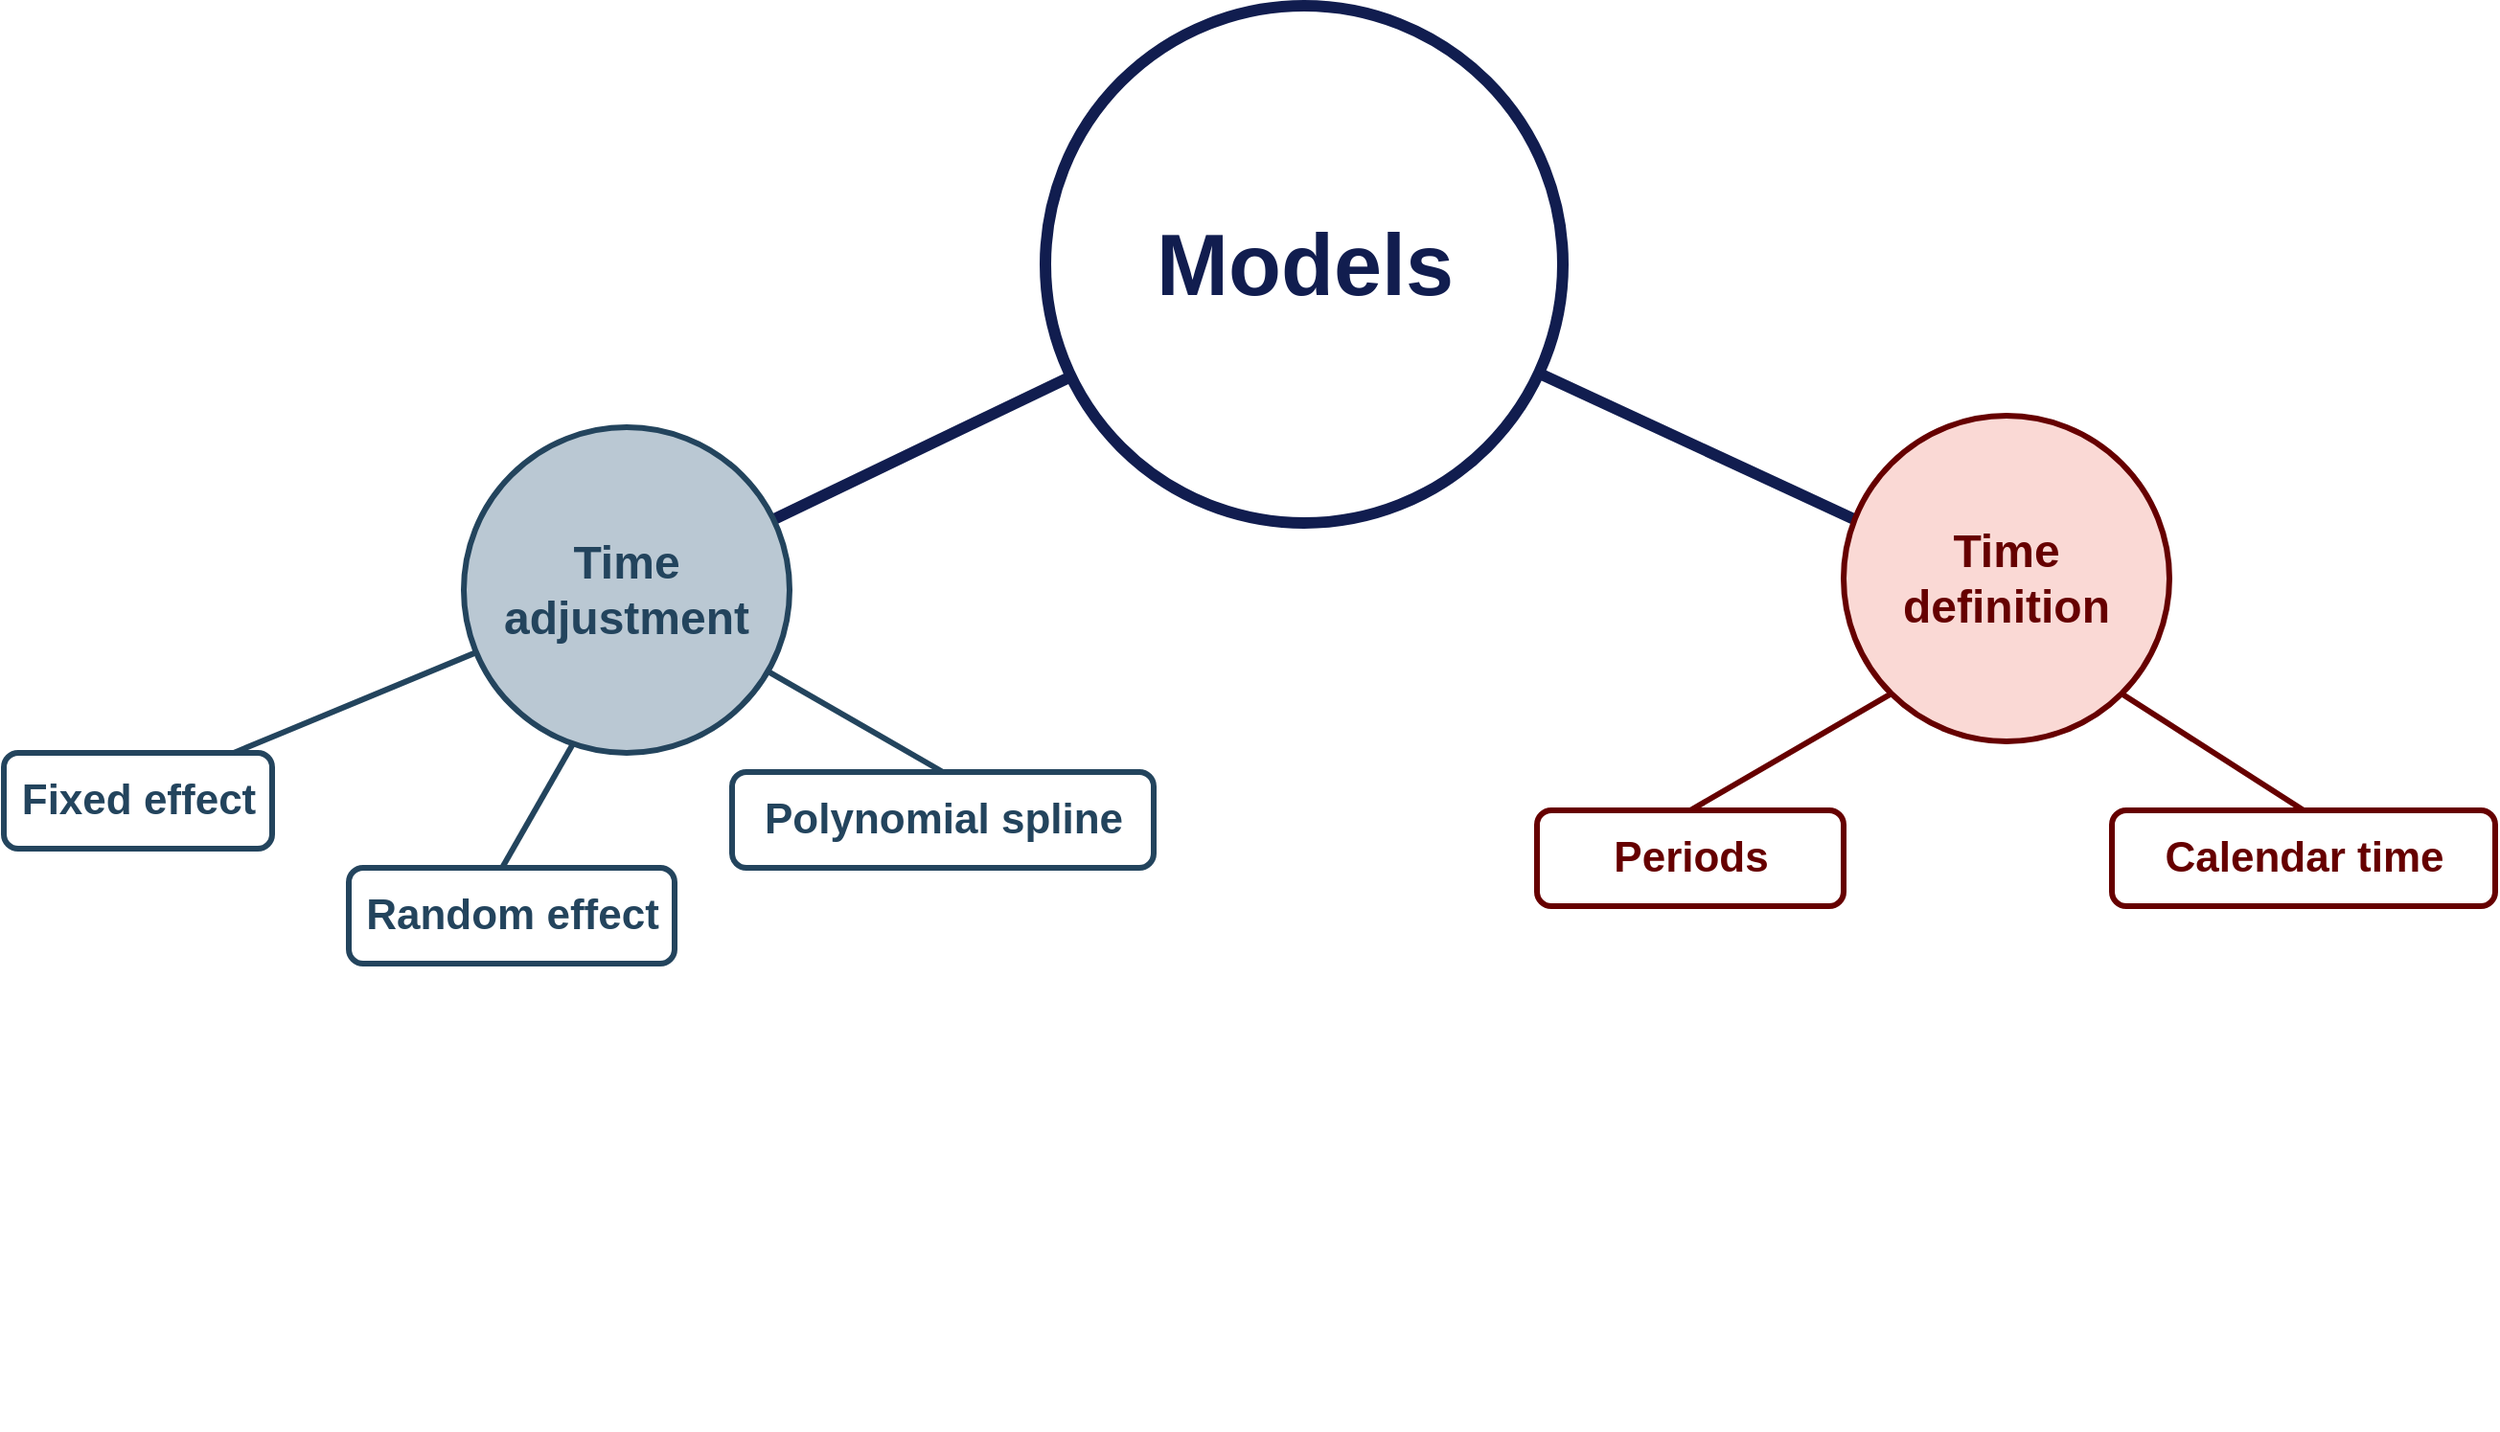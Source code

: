 <mxfile version="20.6.0" type="device"><diagram id="6a731a19-8d31-9384-78a2-239565b7b9f0" name="Page-1"><mxGraphModel dx="2426" dy="1358" grid="1" gridSize="10" guides="1" tooltips="1" connect="1" arrows="1" fold="1" page="1" pageScale="1" pageWidth="1169" pageHeight="827" background="none" math="0" shadow="0"><root><mxCell id="0"/><mxCell id="1" parent="0"/><mxCell id="1365" value="" style="edgeStyle=none;endArrow=none;strokeWidth=6;strokeColor=#111D4F;html=1;" parent="1" source="1515" edge="1"><mxGeometry x="-279" y="136.5" width="100" height="100" as="geometry"><mxPoint x="-279" y="236.5" as="sourcePoint"/><mxPoint x="977.921" y="299.17" as="targetPoint"/></mxGeometry></mxCell><mxCell id="1366" value="" style="edgeStyle=none;endArrow=none;strokeWidth=6;strokeColor=#111D4F;html=1;" parent="1" source="1515" target="1356" edge="1"><mxGeometry x="-229" y="123.81" width="100" height="100" as="geometry"><mxPoint x="617.752" y="212.684" as="sourcePoint"/><mxPoint x="-129" y="123.81" as="targetPoint"/></mxGeometry></mxCell><mxCell id="1472" value="&lt;font color=&quot;#660000&quot; style=&quot;font-size: 22px;&quot;&gt;&lt;b&gt;Calendar time&lt;/b&gt;&lt;/font&gt;" style="rounded=1;fillColor=#FFFFFF;strokeColor=#660000;strokeWidth=3;shadow=0;html=1;" parent="1" vertex="1"><mxGeometry x="1110" y="450" width="200" height="50" as="geometry"/></mxCell><mxCell id="1473" value="&lt;font color=&quot;#660000&quot; style=&quot;font-size: 22px;&quot;&gt;&lt;b&gt;Periods&lt;/b&gt;&lt;/font&gt;" style="rounded=1;fillColor=#FFFFFF;strokeColor=#660000;strokeWidth=3;shadow=0;html=1;" parent="1" vertex="1"><mxGeometry x="810" y="450" width="160" height="50" as="geometry"/></mxCell><mxCell id="1484" value="" style="edgeStyle=none;endArrow=none;strokeWidth=3;strokeColor=#660000;html=1;exitX=1;exitY=1;exitDx=0;exitDy=0;entryX=0.5;entryY=0;entryDx=0;entryDy=0;" parent="1" source="gMIIzpoCpYWTYFBvZLHu-1550" target="1472" edge="1"><mxGeometry x="333.5" y="-191" width="100" height="100" as="geometry"><mxPoint x="1090.565" y="412.202" as="sourcePoint"/><mxPoint x="433.5" y="-191" as="targetPoint"/></mxGeometry></mxCell><mxCell id="1485" value="" style="edgeStyle=none;endArrow=none;strokeWidth=3;strokeColor=#660000;html=1;exitX=0;exitY=1;exitDx=0;exitDy=0;entryX=0.5;entryY=0;entryDx=0;entryDy=0;" parent="1" source="gMIIzpoCpYWTYFBvZLHu-1550" target="1473" edge="1"><mxGeometry x="333.5" y="-191" width="100" height="100" as="geometry"><mxPoint x="1023.991" y="414.142" as="sourcePoint"/><mxPoint x="433.5" y="-191" as="targetPoint"/></mxGeometry></mxCell><mxCell id="1496" value="&lt;font color=&quot;#23445d&quot; size=&quot;1&quot; style=&quot;&quot;&gt;&lt;b style=&quot;font-size: 22px;&quot;&gt;Fixed effect&lt;/b&gt;&lt;/font&gt;" style="rounded=1;fillColor=#FFFFFF;strokeColor=#23445D;strokeWidth=3;shadow=0;html=1;fontColor=#FFFFFF;" parent="1" vertex="1"><mxGeometry x="10" y="420" width="140" height="50" as="geometry"/></mxCell><mxCell id="1497" value="&lt;font color=&quot;#23445d&quot; style=&quot;font-size: 22px;&quot;&gt;&lt;b&gt;Random effect&lt;/b&gt;&lt;/font&gt;" style="rounded=1;fillColor=#FFFFFF;strokeColor=#23445D;strokeWidth=3;shadow=0;html=1;fontColor=#FFFFFF;" parent="1" vertex="1"><mxGeometry x="190" y="480" width="170" height="50" as="geometry"/></mxCell><mxCell id="1509" value="" style="edgeStyle=none;endArrow=none;strokeWidth=3;strokeColor=#23445d;html=1;fillColor=#bac8d3;" parent="1" source="1356" edge="1"><mxGeometry x="-81.5" y="-91.19" width="100" height="100" as="geometry"><mxPoint x="-81.5" y="8.81" as="sourcePoint"/><mxPoint x="130" y="420" as="targetPoint"/></mxGeometry></mxCell><mxCell id="1510" value="" style="edgeStyle=none;endArrow=none;strokeWidth=3;strokeColor=#23445D;html=1;" parent="1" edge="1"><mxGeometry x="-81.5" y="-91.19" width="100" height="100" as="geometry"><mxPoint x="310" y="410" as="sourcePoint"/><mxPoint x="270" y="480" as="targetPoint"/></mxGeometry></mxCell><mxCell id="1515" value="&lt;font color=&quot;#111d4f&quot; style=&quot;font-size: 45px;&quot;&gt;Models&lt;/font&gt;" style="ellipse;whiteSpace=wrap;html=1;shadow=0;fontFamily=Helvetica;fontSize=30;align=center;strokeColor=#111D4F;strokeWidth=6;fillColor=#FFFFFF;fontStyle=1;sketch=0;fontColor=#333333;" parent="1" vertex="1"><mxGeometry x="553.5" y="30" width="270" height="270" as="geometry"/></mxCell><mxCell id="1542" style="edgeStyle=none;rounded=0;html=1;exitX=0.5;exitY=1;endArrow=none;endFill=0;jettySize=auto;orthogonalLoop=1;strokeColor=#736CA8;strokeWidth=2;fillColor=#64bbe2;fontSize=20;fontColor=#23445D;" parent="1" edge="1"><mxGeometry relative="1" as="geometry"><mxPoint x="137" y="771.5" as="sourcePoint"/><mxPoint x="137" y="771.5" as="targetPoint"/></mxGeometry></mxCell><mxCell id="gMIIzpoCpYWTYFBvZLHu-1542" value="" style="edgeStyle=none;endArrow=none;strokeWidth=3;strokeColor=#23445D;html=1;entryX=0.5;entryY=0;entryDx=0;entryDy=0;" edge="1" parent="1" source="1356" target="gMIIzpoCpYWTYFBvZLHu-1543"><mxGeometry x="-25.45" y="-100" width="100" height="100" as="geometry"><mxPoint x="370.25" y="417.312" as="sourcePoint"/><mxPoint x="349.997" y="518.5" as="targetPoint"/></mxGeometry></mxCell><mxCell id="gMIIzpoCpYWTYFBvZLHu-1543" value="&lt;font color=&quot;#23445d&quot; style=&quot;font-size: 22px;&quot;&gt;&lt;b&gt;Polynomial spline&lt;/b&gt;&lt;/font&gt;" style="rounded=1;fillColor=#FFFFFF;strokeColor=#23445D;strokeWidth=3;shadow=0;html=1;fontColor=#FFFFFF;" vertex="1" parent="1"><mxGeometry x="390" y="430" width="220" height="50" as="geometry"/></mxCell><mxCell id="gMIIzpoCpYWTYFBvZLHu-1550" value="&lt;b&gt;&lt;font color=&quot;#660000&quot; style=&quot;font-size: 24px;&quot;&gt;Time definition&lt;/font&gt;&lt;/b&gt;" style="ellipse;whiteSpace=wrap;html=1;shadow=0;fontFamily=Helvetica;fontSize=20;align=center;strokeWidth=3;fillColor=#fad9d5;strokeColor=#660000;" vertex="1" parent="1"><mxGeometry x="970" y="244" width="170" height="170" as="geometry"/></mxCell><mxCell id="1356" value="&lt;b&gt;&lt;font color=&quot;#23445d&quot; style=&quot;font-size: 24px;&quot;&gt;Time adjustment&lt;/font&gt;&lt;/b&gt;" style="ellipse;whiteSpace=wrap;html=1;shadow=0;fontFamily=Helvetica;fontSize=20;align=center;strokeWidth=3;fillColor=#bac8d3;strokeColor=#23445d;" parent="1" vertex="1"><mxGeometry x="250" y="250" width="170" height="170" as="geometry"/></mxCell></root></mxGraphModel></diagram></mxfile>